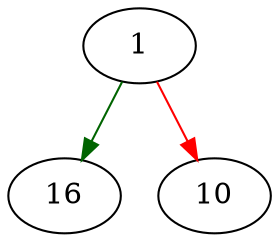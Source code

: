 strict digraph "save_line_to_file" {
	// Node definitions.
	1 [entry=true];
	16;
	10;

	// Edge definitions.
	1 -> 16 [
		color=darkgreen
		cond=true
	];
	1 -> 10 [
		color=red
		cond=false
	];
}
